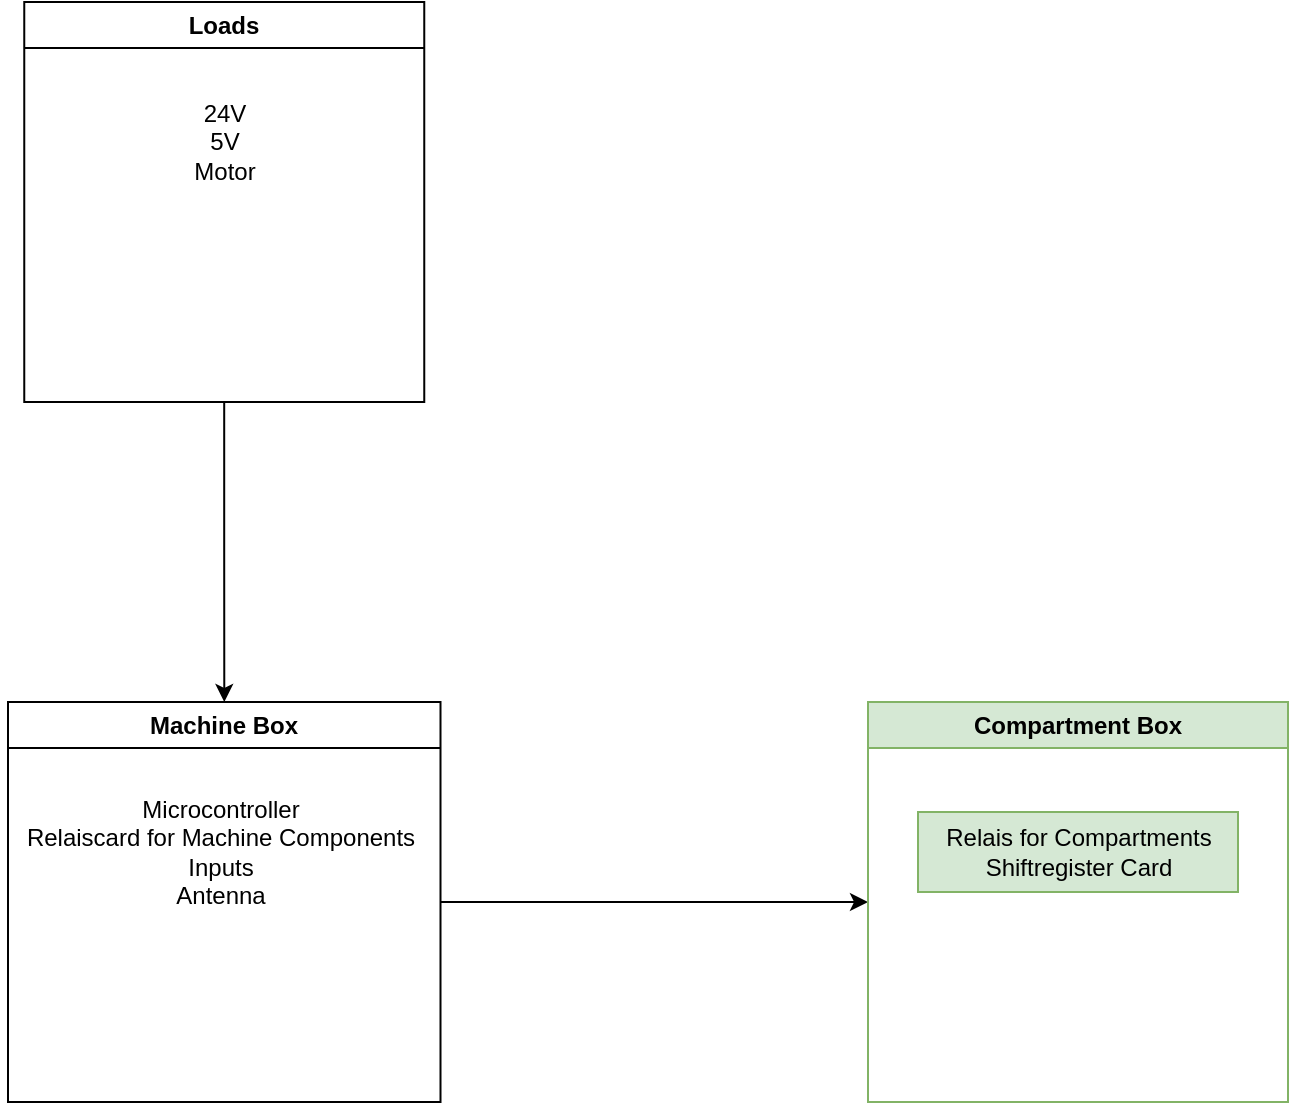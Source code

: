 <mxfile version="24.0.2" type="device">
  <diagram name="Page-1" id="lTZZgf8oQ4sOLE0PfGnI">
    <mxGraphModel dx="1728" dy="915" grid="1" gridSize="10" guides="1" tooltips="1" connect="1" arrows="1" fold="1" page="1" pageScale="1" pageWidth="850" pageHeight="1100" math="0" shadow="0">
      <root>
        <mxCell id="0" />
        <mxCell id="1" parent="0" />
        <mxCell id="i3Ah8RGKBJtAsOZOev2p-5" style="edgeStyle=orthogonalEdgeStyle;rounded=0;orthogonalLoop=1;jettySize=auto;html=1;exitX=1;exitY=0.5;exitDx=0;exitDy=0;entryX=0;entryY=0.5;entryDx=0;entryDy=0;" edge="1" parent="1" source="i3Ah8RGKBJtAsOZOev2p-1" target="i3Ah8RGKBJtAsOZOev2p-2">
          <mxGeometry relative="1" as="geometry" />
        </mxCell>
        <mxCell id="i3Ah8RGKBJtAsOZOev2p-1" value="Machine Box" style="swimlane;whiteSpace=wrap;html=1;" vertex="1" parent="1">
          <mxGeometry x="150" y="430" width="216.25" height="200" as="geometry" />
        </mxCell>
        <mxCell id="i3Ah8RGKBJtAsOZOev2p-7" value="Microcontroller&lt;div&gt;Relaiscard for Machine Components&lt;/div&gt;&lt;div&gt;Inputs&lt;/div&gt;&lt;div&gt;Antenna&lt;/div&gt;" style="text;html=1;align=center;verticalAlign=middle;resizable=0;points=[];autosize=1;strokeColor=none;fillColor=none;" vertex="1" parent="i3Ah8RGKBJtAsOZOev2p-1">
          <mxGeometry x="-3.75" y="40" width="220" height="70" as="geometry" />
        </mxCell>
        <mxCell id="i3Ah8RGKBJtAsOZOev2p-2" value="Compartment Box" style="swimlane;whiteSpace=wrap;html=1;fillColor=#d5e8d4;strokeColor=#82b366;" vertex="1" parent="1">
          <mxGeometry x="580" y="430" width="210" height="200" as="geometry" />
        </mxCell>
        <mxCell id="i3Ah8RGKBJtAsOZOev2p-8" value="&lt;div&gt;Relais for Compartments&lt;/div&gt;&lt;div&gt;Shiftregister Card&lt;/div&gt;" style="text;html=1;align=center;verticalAlign=middle;resizable=0;points=[];autosize=1;strokeColor=#82b366;fillColor=#d5e8d4;" vertex="1" parent="i3Ah8RGKBJtAsOZOev2p-2">
          <mxGeometry x="25" y="55" width="160" height="40" as="geometry" />
        </mxCell>
        <mxCell id="i3Ah8RGKBJtAsOZOev2p-4" style="edgeStyle=orthogonalEdgeStyle;rounded=0;orthogonalLoop=1;jettySize=auto;html=1;" edge="1" parent="1" source="i3Ah8RGKBJtAsOZOev2p-3" target="i3Ah8RGKBJtAsOZOev2p-1">
          <mxGeometry relative="1" as="geometry" />
        </mxCell>
        <mxCell id="i3Ah8RGKBJtAsOZOev2p-3" value="Loads" style="swimlane;whiteSpace=wrap;html=1;" vertex="1" parent="1">
          <mxGeometry x="158.13" y="80" width="200" height="200" as="geometry" />
        </mxCell>
        <mxCell id="i3Ah8RGKBJtAsOZOev2p-6" value="24V&lt;div&gt;5V&lt;br&gt;&lt;div&gt;Motor&lt;/div&gt;&lt;/div&gt;" style="text;html=1;align=center;verticalAlign=middle;resizable=0;points=[];autosize=1;strokeColor=none;fillColor=none;" vertex="1" parent="i3Ah8RGKBJtAsOZOev2p-3">
          <mxGeometry x="75" y="40" width="50" height="60" as="geometry" />
        </mxCell>
      </root>
    </mxGraphModel>
  </diagram>
</mxfile>
